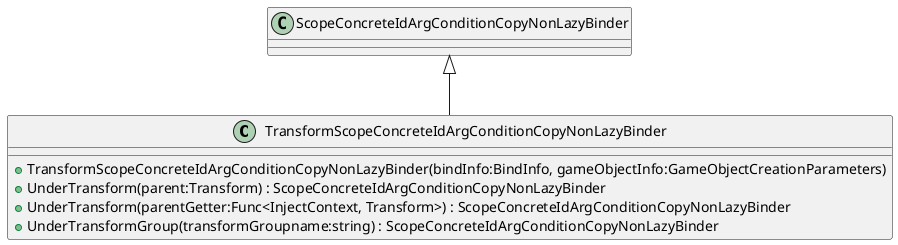 @startuml
class TransformScopeConcreteIdArgConditionCopyNonLazyBinder {
    + TransformScopeConcreteIdArgConditionCopyNonLazyBinder(bindInfo:BindInfo, gameObjectInfo:GameObjectCreationParameters)
    + UnderTransform(parent:Transform) : ScopeConcreteIdArgConditionCopyNonLazyBinder
    + UnderTransform(parentGetter:Func<InjectContext, Transform>) : ScopeConcreteIdArgConditionCopyNonLazyBinder
    + UnderTransformGroup(transformGroupname:string) : ScopeConcreteIdArgConditionCopyNonLazyBinder
}
ScopeConcreteIdArgConditionCopyNonLazyBinder <|-- TransformScopeConcreteIdArgConditionCopyNonLazyBinder
@enduml
